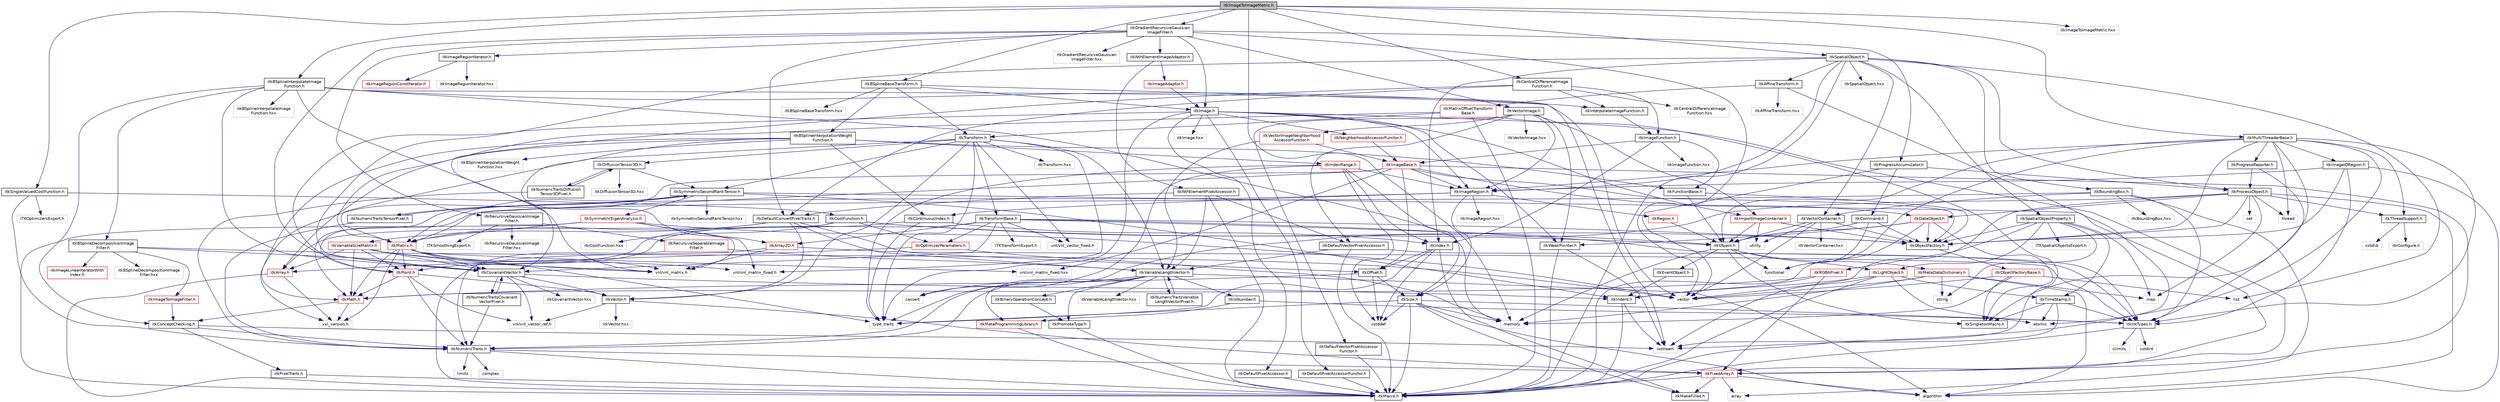 digraph "itkImageToImageMetric.h"
{
 // LATEX_PDF_SIZE
  edge [fontname="Helvetica",fontsize="10",labelfontname="Helvetica",labelfontsize="10"];
  node [fontname="Helvetica",fontsize="10",shape=record];
  Node1 [label="itkImageToImageMetric.h",height=0.2,width=0.4,color="black", fillcolor="grey75", style="filled", fontcolor="black",tooltip=" "];
  Node1 -> Node2 [color="midnightblue",fontsize="10",style="solid",fontname="Helvetica"];
  Node2 [label="itkBSplineBaseTransform.h",height=0.2,width=0.4,color="black", fillcolor="white", style="filled",URL="$itkBSplineBaseTransform_8h.html",tooltip=" "];
  Node2 -> Node3 [color="midnightblue",fontsize="10",style="solid",fontname="Helvetica"];
  Node3 [label="iostream",height=0.2,width=0.4,color="grey75", fillcolor="white", style="filled",tooltip=" "];
  Node2 -> Node4 [color="midnightblue",fontsize="10",style="solid",fontname="Helvetica"];
  Node4 [label="itkTransform.h",height=0.2,width=0.4,color="black", fillcolor="white", style="filled",URL="$itkTransform_8h.html",tooltip=" "];
  Node4 -> Node5 [color="midnightblue",fontsize="10",style="solid",fontname="Helvetica"];
  Node5 [label="type_traits",height=0.2,width=0.4,color="grey75", fillcolor="white", style="filled",tooltip=" "];
  Node4 -> Node6 [color="midnightblue",fontsize="10",style="solid",fontname="Helvetica"];
  Node6 [label="itkTransformBase.h",height=0.2,width=0.4,color="black", fillcolor="white", style="filled",URL="$itkTransformBase_8h.html",tooltip=" "];
  Node6 -> Node7 [color="midnightblue",fontsize="10",style="solid",fontname="Helvetica"];
  Node7 [label="ITKTransformExport.h",height=0.2,width=0.4,color="grey75", fillcolor="white", style="filled",tooltip=" "];
  Node6 -> Node8 [color="midnightblue",fontsize="10",style="solid",fontname="Helvetica"];
  Node8 [label="itkObject.h",height=0.2,width=0.4,color="black", fillcolor="white", style="filled",URL="$itkObject_8h.html",tooltip=" "];
  Node8 -> Node9 [color="midnightblue",fontsize="10",style="solid",fontname="Helvetica"];
  Node9 [label="itkLightObject.h",height=0.2,width=0.4,color="red", fillcolor="white", style="filled",URL="$itkLightObject_8h.html",tooltip=" "];
  Node9 -> Node10 [color="midnightblue",fontsize="10",style="solid",fontname="Helvetica"];
  Node10 [label="itkMacro.h",height=0.2,width=0.4,color="black", fillcolor="white", style="filled",URL="$itkMacro_8h.html",tooltip=" "];
  Node9 -> Node14 [color="midnightblue",fontsize="10",style="solid",fontname="Helvetica"];
  Node14 [label="itkTimeStamp.h",height=0.2,width=0.4,color="black", fillcolor="white", style="filled",URL="$itkTimeStamp_8h.html",tooltip=" "];
  Node14 -> Node10 [color="midnightblue",fontsize="10",style="solid",fontname="Helvetica"];
  Node14 -> Node15 [color="midnightblue",fontsize="10",style="solid",fontname="Helvetica"];
  Node15 [label="itkIntTypes.h",height=0.2,width=0.4,color="black", fillcolor="white", style="filled",URL="$itkIntTypes_8h.html",tooltip=" "];
  Node15 -> Node10 [color="midnightblue",fontsize="10",style="solid",fontname="Helvetica"];
  Node15 -> Node16 [color="midnightblue",fontsize="10",style="solid",fontname="Helvetica"];
  Node16 [label="cstdint",height=0.2,width=0.4,color="grey75", fillcolor="white", style="filled",tooltip=" "];
  Node15 -> Node17 [color="midnightblue",fontsize="10",style="solid",fontname="Helvetica"];
  Node17 [label="climits",height=0.2,width=0.4,color="grey75", fillcolor="white", style="filled",tooltip=" "];
  Node14 -> Node18 [color="midnightblue",fontsize="10",style="solid",fontname="Helvetica"];
  Node18 [label="atomic",height=0.2,width=0.4,color="grey75", fillcolor="white", style="filled",tooltip=" "];
  Node14 -> Node19 [color="midnightblue",fontsize="10",style="solid",fontname="Helvetica"];
  Node19 [label="itkSingletonMacro.h",height=0.2,width=0.4,color="black", fillcolor="white", style="filled",URL="$itkSingletonMacro_8h.html",tooltip=" "];
  Node9 -> Node20 [color="midnightblue",fontsize="10",style="solid",fontname="Helvetica"];
  Node20 [label="itkIndent.h",height=0.2,width=0.4,color="black", fillcolor="white", style="filled",URL="$itkIndent_8h.html",tooltip=" "];
  Node20 -> Node10 [color="midnightblue",fontsize="10",style="solid",fontname="Helvetica"];
  Node20 -> Node3 [color="midnightblue",fontsize="10",style="solid",fontname="Helvetica"];
  Node9 -> Node18 [color="midnightblue",fontsize="10",style="solid",fontname="Helvetica"];
  Node9 -> Node3 [color="midnightblue",fontsize="10",style="solid",fontname="Helvetica"];
  Node8 -> Node22 [color="midnightblue",fontsize="10",style="solid",fontname="Helvetica"];
  Node22 [label="itkEventObject.h",height=0.2,width=0.4,color="black", fillcolor="white", style="filled",URL="$itkEventObject_8h.html",tooltip=" "];
  Node22 -> Node20 [color="midnightblue",fontsize="10",style="solid",fontname="Helvetica"];
  Node8 -> Node23 [color="midnightblue",fontsize="10",style="solid",fontname="Helvetica"];
  Node23 [label="itkMetaDataDictionary.h",height=0.2,width=0.4,color="red", fillcolor="white", style="filled",URL="$itkMetaDataDictionary_8h.html",tooltip=" "];
  Node23 -> Node25 [color="midnightblue",fontsize="10",style="solid",fontname="Helvetica"];
  Node25 [label="algorithm",height=0.2,width=0.4,color="grey75", fillcolor="white", style="filled",tooltip=" "];
  Node23 -> Node26 [color="midnightblue",fontsize="10",style="solid",fontname="Helvetica"];
  Node26 [label="vector",height=0.2,width=0.4,color="grey75", fillcolor="white", style="filled",tooltip=" "];
  Node23 -> Node27 [color="midnightblue",fontsize="10",style="solid",fontname="Helvetica"];
  Node27 [label="map",height=0.2,width=0.4,color="grey75", fillcolor="white", style="filled",tooltip=" "];
  Node23 -> Node28 [color="midnightblue",fontsize="10",style="solid",fontname="Helvetica"];
  Node28 [label="string",height=0.2,width=0.4,color="grey75", fillcolor="white", style="filled",tooltip=" "];
  Node23 -> Node29 [color="midnightblue",fontsize="10",style="solid",fontname="Helvetica"];
  Node29 [label="memory",height=0.2,width=0.4,color="grey75", fillcolor="white", style="filled",tooltip=" "];
  Node8 -> Node19 [color="midnightblue",fontsize="10",style="solid",fontname="Helvetica"];
  Node8 -> Node30 [color="midnightblue",fontsize="10",style="solid",fontname="Helvetica"];
  Node30 [label="functional",height=0.2,width=0.4,color="grey75", fillcolor="white", style="filled",tooltip=" "];
  Node8 -> Node29 [color="midnightblue",fontsize="10",style="solid",fontname="Helvetica"];
  Node6 -> Node31 [color="midnightblue",fontsize="10",style="solid",fontname="Helvetica"];
  Node31 [label="itkPoint.h",height=0.2,width=0.4,color="red", fillcolor="white", style="filled",URL="$itkPoint_8h.html",tooltip=" "];
  Node31 -> Node32 [color="midnightblue",fontsize="10",style="solid",fontname="Helvetica"];
  Node32 [label="itkNumericTraits.h",height=0.2,width=0.4,color="black", fillcolor="white", style="filled",URL="$itkNumericTraits_8h.html",tooltip=" "];
  Node32 -> Node10 [color="midnightblue",fontsize="10",style="solid",fontname="Helvetica"];
  Node32 -> Node33 [color="midnightblue",fontsize="10",style="solid",fontname="Helvetica"];
  Node33 [label="limits",height=0.2,width=0.4,color="grey75", fillcolor="white", style="filled",tooltip=" "];
  Node32 -> Node34 [color="midnightblue",fontsize="10",style="solid",fontname="Helvetica"];
  Node34 [label="complex",height=0.2,width=0.4,color="grey75", fillcolor="white", style="filled",tooltip=" "];
  Node32 -> Node35 [color="midnightblue",fontsize="10",style="solid",fontname="Helvetica"];
  Node35 [label="itkFixedArray.h",height=0.2,width=0.4,color="red", fillcolor="white", style="filled",URL="$itkFixedArray_8h.html",tooltip=" "];
  Node35 -> Node10 [color="midnightblue",fontsize="10",style="solid",fontname="Helvetica"];
  Node35 -> Node36 [color="midnightblue",fontsize="10",style="solid",fontname="Helvetica"];
  Node36 [label="itkMakeFilled.h",height=0.2,width=0.4,color="black", fillcolor="white", style="filled",URL="$itkMakeFilled_8h.html",tooltip=" "];
  Node35 -> Node25 [color="midnightblue",fontsize="10",style="solid",fontname="Helvetica"];
  Node35 -> Node37 [color="midnightblue",fontsize="10",style="solid",fontname="Helvetica"];
  Node37 [label="array",height=0.2,width=0.4,color="grey75", fillcolor="white", style="filled",tooltip=" "];
  Node31 -> Node40 [color="midnightblue",fontsize="10",style="solid",fontname="Helvetica"];
  Node40 [label="itkVector.h",height=0.2,width=0.4,color="black", fillcolor="white", style="filled",URL="$itkVector_8h.html",tooltip=" "];
  Node40 -> Node35 [color="midnightblue",fontsize="10",style="solid",fontname="Helvetica"];
  Node40 -> Node41 [color="midnightblue",fontsize="10",style="solid",fontname="Helvetica"];
  Node41 [label="vnl/vnl_vector_ref.h",height=0.2,width=0.4,color="grey75", fillcolor="white", style="filled",tooltip=" "];
  Node40 -> Node42 [color="midnightblue",fontsize="10",style="solid",fontname="Helvetica"];
  Node42 [label="itkVector.hxx",height=0.2,width=0.4,color="grey75", fillcolor="white", style="filled",tooltip=" "];
  Node31 -> Node41 [color="midnightblue",fontsize="10",style="solid",fontname="Helvetica"];
  Node31 -> Node43 [color="midnightblue",fontsize="10",style="solid",fontname="Helvetica"];
  Node43 [label="itkMath.h",height=0.2,width=0.4,color="red", fillcolor="white", style="filled",URL="$itkMath_8h.html",tooltip=" "];
  Node43 -> Node47 [color="midnightblue",fontsize="10",style="solid",fontname="Helvetica"];
  Node47 [label="itkConceptChecking.h",height=0.2,width=0.4,color="black", fillcolor="white", style="filled",URL="$itkConceptChecking_8h.html",tooltip=" "];
  Node47 -> Node48 [color="midnightblue",fontsize="10",style="solid",fontname="Helvetica"];
  Node48 [label="itkPixelTraits.h",height=0.2,width=0.4,color="black", fillcolor="white", style="filled",URL="$itkPixelTraits_8h.html",tooltip=" "];
  Node48 -> Node10 [color="midnightblue",fontsize="10",style="solid",fontname="Helvetica"];
  Node47 -> Node32 [color="midnightblue",fontsize="10",style="solid",fontname="Helvetica"];
  Node47 -> Node3 [color="midnightblue",fontsize="10",style="solid",fontname="Helvetica"];
  Node43 -> Node50 [color="midnightblue",fontsize="10",style="solid",fontname="Helvetica"];
  Node50 [label="vxl_version.h",height=0.2,width=0.4,color="grey75", fillcolor="white", style="filled",tooltip=" "];
  Node6 -> Node52 [color="midnightblue",fontsize="10",style="solid",fontname="Helvetica"];
  Node52 [label="itkCovariantVector.h",height=0.2,width=0.4,color="black", fillcolor="white", style="filled",URL="$itkCovariantVector_8h.html",tooltip=" "];
  Node52 -> Node20 [color="midnightblue",fontsize="10",style="solid",fontname="Helvetica"];
  Node52 -> Node40 [color="midnightblue",fontsize="10",style="solid",fontname="Helvetica"];
  Node52 -> Node41 [color="midnightblue",fontsize="10",style="solid",fontname="Helvetica"];
  Node52 -> Node53 [color="midnightblue",fontsize="10",style="solid",fontname="Helvetica"];
  Node53 [label="itkNumericTraitsCovariant\lVectorPixel.h",height=0.2,width=0.4,color="black", fillcolor="white", style="filled",URL="$itkNumericTraitsCovariantVectorPixel_8h.html",tooltip=" "];
  Node53 -> Node32 [color="midnightblue",fontsize="10",style="solid",fontname="Helvetica"];
  Node53 -> Node52 [color="midnightblue",fontsize="10",style="solid",fontname="Helvetica"];
  Node52 -> Node54 [color="midnightblue",fontsize="10",style="solid",fontname="Helvetica"];
  Node54 [label="itkCovariantVector.hxx",height=0.2,width=0.4,color="grey75", fillcolor="white", style="filled",tooltip=" "];
  Node6 -> Node55 [color="midnightblue",fontsize="10",style="solid",fontname="Helvetica"];
  Node55 [label="vnl/vnl_vector_fixed.h",height=0.2,width=0.4,color="grey75", fillcolor="white", style="filled",tooltip=" "];
  Node6 -> Node56 [color="midnightblue",fontsize="10",style="solid",fontname="Helvetica"];
  Node56 [label="itkArray2D.h",height=0.2,width=0.4,color="red", fillcolor="white", style="filled",URL="$itkArray2D_8h.html",tooltip=" "];
  Node56 -> Node10 [color="midnightblue",fontsize="10",style="solid",fontname="Helvetica"];
  Node56 -> Node15 [color="midnightblue",fontsize="10",style="solid",fontname="Helvetica"];
  Node56 -> Node57 [color="midnightblue",fontsize="10",style="solid",fontname="Helvetica"];
  Node57 [label="vnl/vnl_matrix.h",height=0.2,width=0.4,color="grey75", fillcolor="white", style="filled",tooltip=" "];
  Node6 -> Node59 [color="midnightblue",fontsize="10",style="solid",fontname="Helvetica"];
  Node59 [label="itkOptimizerParameters.h",height=0.2,width=0.4,color="red", fillcolor="white", style="filled",URL="$itkOptimizerParameters_8h.html",tooltip=" "];
  Node59 -> Node60 [color="midnightblue",fontsize="10",style="solid",fontname="Helvetica"];
  Node60 [label="itkArray.h",height=0.2,width=0.4,color="red", fillcolor="white", style="filled",URL="$itkArray_8h.html",tooltip=" "];
  Node60 -> Node10 [color="midnightblue",fontsize="10",style="solid",fontname="Helvetica"];
  Node60 -> Node50 [color="midnightblue",fontsize="10",style="solid",fontname="Helvetica"];
  Node59 -> Node29 [color="midnightblue",fontsize="10",style="solid",fontname="Helvetica"];
  Node6 -> Node64 [color="midnightblue",fontsize="10",style="solid",fontname="Helvetica"];
  Node64 [label="itkObjectFactory.h",height=0.2,width=0.4,color="black", fillcolor="white", style="filled",URL="$itkObjectFactory_8h.html",tooltip=" "];
  Node64 -> Node65 [color="midnightblue",fontsize="10",style="solid",fontname="Helvetica"];
  Node65 [label="itkObjectFactoryBase.h",height=0.2,width=0.4,color="red", fillcolor="white", style="filled",URL="$itkObjectFactoryBase_8h.html",tooltip=" "];
  Node65 -> Node19 [color="midnightblue",fontsize="10",style="solid",fontname="Helvetica"];
  Node65 -> Node69 [color="midnightblue",fontsize="10",style="solid",fontname="Helvetica"];
  Node69 [label="list",height=0.2,width=0.4,color="grey75", fillcolor="white", style="filled",tooltip=" "];
  Node65 -> Node29 [color="midnightblue",fontsize="10",style="solid",fontname="Helvetica"];
  Node65 -> Node26 [color="midnightblue",fontsize="10",style="solid",fontname="Helvetica"];
  Node6 -> Node15 [color="midnightblue",fontsize="10",style="solid",fontname="Helvetica"];
  Node4 -> Node40 [color="midnightblue",fontsize="10",style="solid",fontname="Helvetica"];
  Node4 -> Node70 [color="midnightblue",fontsize="10",style="solid",fontname="Helvetica"];
  Node70 [label="itkSymmetricSecondRankTensor.h",height=0.2,width=0.4,color="black", fillcolor="white", style="filled",URL="$itkSymmetricSecondRankTensor_8h.html",tooltip=" "];
  Node70 -> Node20 [color="midnightblue",fontsize="10",style="solid",fontname="Helvetica"];
  Node70 -> Node35 [color="midnightblue",fontsize="10",style="solid",fontname="Helvetica"];
  Node70 -> Node71 [color="midnightblue",fontsize="10",style="solid",fontname="Helvetica"];
  Node71 [label="itkMatrix.h",height=0.2,width=0.4,color="red", fillcolor="white", style="filled",URL="$itkMatrix_8h.html",tooltip=" "];
  Node71 -> Node31 [color="midnightblue",fontsize="10",style="solid",fontname="Helvetica"];
  Node71 -> Node52 [color="midnightblue",fontsize="10",style="solid",fontname="Helvetica"];
  Node71 -> Node50 [color="midnightblue",fontsize="10",style="solid",fontname="Helvetica"];
  Node71 -> Node72 [color="midnightblue",fontsize="10",style="solid",fontname="Helvetica"];
  Node72 [label="vnl/vnl_matrix_fixed.hxx",height=0.2,width=0.4,color="grey75", fillcolor="white", style="filled",tooltip=" "];
  Node71 -> Node57 [color="midnightblue",fontsize="10",style="solid",fontname="Helvetica"];
  Node71 -> Node43 [color="midnightblue",fontsize="10",style="solid",fontname="Helvetica"];
  Node71 -> Node5 [color="midnightblue",fontsize="10",style="solid",fontname="Helvetica"];
  Node70 -> Node77 [color="midnightblue",fontsize="10",style="solid",fontname="Helvetica"];
  Node77 [label="itkSymmetricEigenAnalysis.h",height=0.2,width=0.4,color="red", fillcolor="white", style="filled",URL="$itkSymmetricEigenAnalysis_8h.html",tooltip=" "];
  Node77 -> Node10 [color="midnightblue",fontsize="10",style="solid",fontname="Helvetica"];
  Node77 -> Node26 [color="midnightblue",fontsize="10",style="solid",fontname="Helvetica"];
  Node77 -> Node57 [color="midnightblue",fontsize="10",style="solid",fontname="Helvetica"];
  Node77 -> Node81 [color="midnightblue",fontsize="10",style="solid",fontname="Helvetica"];
  Node81 [label="vnl/vnl_matrix_fixed.h",height=0.2,width=0.4,color="grey75", fillcolor="white", style="filled",tooltip=" "];
  Node77 -> Node71 [color="midnightblue",fontsize="10",style="solid",fontname="Helvetica"];
  Node70 -> Node83 [color="midnightblue",fontsize="10",style="solid",fontname="Helvetica"];
  Node83 [label="itkNumericTraitsTensorPixel.h",height=0.2,width=0.4,color="black", fillcolor="white", style="filled",URL="$itkNumericTraitsTensorPixel_8h.html",tooltip=" "];
  Node83 -> Node32 [color="midnightblue",fontsize="10",style="solid",fontname="Helvetica"];
  Node83 -> Node70 [color="midnightblue",fontsize="10",style="solid",fontname="Helvetica"];
  Node70 -> Node84 [color="midnightblue",fontsize="10",style="solid",fontname="Helvetica"];
  Node84 [label="itkSymmetricSecondRankTensor.hxx",height=0.2,width=0.4,color="grey75", fillcolor="white", style="filled",tooltip=" "];
  Node4 -> Node85 [color="midnightblue",fontsize="10",style="solid",fontname="Helvetica"];
  Node85 [label="itkDiffusionTensor3D.h",height=0.2,width=0.4,color="black", fillcolor="white", style="filled",URL="$itkDiffusionTensor3D_8h.html",tooltip=" "];
  Node85 -> Node70 [color="midnightblue",fontsize="10",style="solid",fontname="Helvetica"];
  Node85 -> Node86 [color="midnightblue",fontsize="10",style="solid",fontname="Helvetica"];
  Node86 [label="itkNumericTraitsDiffusion\lTensor3DPixel.h",height=0.2,width=0.4,color="black", fillcolor="white", style="filled",URL="$itkNumericTraitsDiffusionTensor3DPixel_8h.html",tooltip=" "];
  Node86 -> Node32 [color="midnightblue",fontsize="10",style="solid",fontname="Helvetica"];
  Node86 -> Node85 [color="midnightblue",fontsize="10",style="solid",fontname="Helvetica"];
  Node85 -> Node87 [color="midnightblue",fontsize="10",style="solid",fontname="Helvetica"];
  Node87 [label="itkDiffusionTensor3D.hxx",height=0.2,width=0.4,color="grey75", fillcolor="white", style="filled",tooltip=" "];
  Node4 -> Node88 [color="midnightblue",fontsize="10",style="solid",fontname="Helvetica"];
  Node88 [label="itkVariableLengthVector.h",height=0.2,width=0.4,color="black", fillcolor="white", style="filled",URL="$itkVariableLengthVector_8h.html",tooltip=" "];
  Node88 -> Node89 [color="midnightblue",fontsize="10",style="solid",fontname="Helvetica"];
  Node89 [label="cassert",height=0.2,width=0.4,color="grey75", fillcolor="white", style="filled",tooltip=" "];
  Node88 -> Node25 [color="midnightblue",fontsize="10",style="solid",fontname="Helvetica"];
  Node88 -> Node5 [color="midnightblue",fontsize="10",style="solid",fontname="Helvetica"];
  Node88 -> Node32 [color="midnightblue",fontsize="10",style="solid",fontname="Helvetica"];
  Node88 -> Node90 [color="midnightblue",fontsize="10",style="solid",fontname="Helvetica"];
  Node90 [label="itkMetaProgrammingLibrary.h",height=0.2,width=0.4,color="red", fillcolor="white", style="filled",URL="$itkMetaProgrammingLibrary_8h.html",tooltip=" "];
  Node90 -> Node10 [color="midnightblue",fontsize="10",style="solid",fontname="Helvetica"];
  Node88 -> Node91 [color="midnightblue",fontsize="10",style="solid",fontname="Helvetica"];
  Node91 [label="itkIsNumber.h",height=0.2,width=0.4,color="black", fillcolor="white", style="filled",URL="$itkIsNumber_8h.html",tooltip=" "];
  Node91 -> Node90 [color="midnightblue",fontsize="10",style="solid",fontname="Helvetica"];
  Node91 -> Node15 [color="midnightblue",fontsize="10",style="solid",fontname="Helvetica"];
  Node88 -> Node92 [color="midnightblue",fontsize="10",style="solid",fontname="Helvetica"];
  Node92 [label="itkPromoteType.h",height=0.2,width=0.4,color="black", fillcolor="white", style="filled",URL="$itkPromoteType_8h.html",tooltip=" "];
  Node92 -> Node10 [color="midnightblue",fontsize="10",style="solid",fontname="Helvetica"];
  Node88 -> Node93 [color="midnightblue",fontsize="10",style="solid",fontname="Helvetica"];
  Node93 [label="itkBinaryOperationConcept.h",height=0.2,width=0.4,color="black", fillcolor="white", style="filled",URL="$itkBinaryOperationConcept_8h.html",tooltip=" "];
  Node93 -> Node92 [color="midnightblue",fontsize="10",style="solid",fontname="Helvetica"];
  Node88 -> Node94 [color="midnightblue",fontsize="10",style="solid",fontname="Helvetica"];
  Node94 [label="itkNumericTraitsVariable\lLengthVectorPixel.h",height=0.2,width=0.4,color="black", fillcolor="white", style="filled",URL="$itkNumericTraitsVariableLengthVectorPixel_8h.html",tooltip=" "];
  Node94 -> Node88 [color="midnightblue",fontsize="10",style="solid",fontname="Helvetica"];
  Node88 -> Node95 [color="midnightblue",fontsize="10",style="solid",fontname="Helvetica"];
  Node95 [label="itkVariableLengthVector.hxx",height=0.2,width=0.4,color="grey75", fillcolor="white", style="filled",tooltip=" "];
  Node4 -> Node55 [color="midnightblue",fontsize="10",style="solid",fontname="Helvetica"];
  Node4 -> Node81 [color="midnightblue",fontsize="10",style="solid",fontname="Helvetica"];
  Node4 -> Node71 [color="midnightblue",fontsize="10",style="solid",fontname="Helvetica"];
  Node4 -> Node96 [color="midnightblue",fontsize="10",style="solid",fontname="Helvetica"];
  Node96 [label="itkTransform.hxx",height=0.2,width=0.4,color="grey75", fillcolor="white", style="filled",tooltip=" "];
  Node2 -> Node97 [color="midnightblue",fontsize="10",style="solid",fontname="Helvetica"];
  Node97 [label="itkImage.h",height=0.2,width=0.4,color="black", fillcolor="white", style="filled",URL="$itkImage_8h.html",tooltip=" "];
  Node97 -> Node98 [color="midnightblue",fontsize="10",style="solid",fontname="Helvetica"];
  Node98 [label="itkImageRegion.h",height=0.2,width=0.4,color="black", fillcolor="white", style="filled",URL="$itkImageRegion_8h.html",tooltip=" "];
  Node98 -> Node99 [color="midnightblue",fontsize="10",style="solid",fontname="Helvetica"];
  Node99 [label="itkRegion.h",height=0.2,width=0.4,color="red", fillcolor="white", style="filled",URL="$itkRegion_8h.html",tooltip=" "];
  Node99 -> Node8 [color="midnightblue",fontsize="10",style="solid",fontname="Helvetica"];
  Node98 -> Node100 [color="midnightblue",fontsize="10",style="solid",fontname="Helvetica"];
  Node100 [label="itkSize.h",height=0.2,width=0.4,color="black", fillcolor="white", style="filled",URL="$itkSize_8h.html",tooltip=" "];
  Node100 -> Node15 [color="midnightblue",fontsize="10",style="solid",fontname="Helvetica"];
  Node100 -> Node10 [color="midnightblue",fontsize="10",style="solid",fontname="Helvetica"];
  Node100 -> Node36 [color="midnightblue",fontsize="10",style="solid",fontname="Helvetica"];
  Node100 -> Node25 [color="midnightblue",fontsize="10",style="solid",fontname="Helvetica"];
  Node100 -> Node101 [color="midnightblue",fontsize="10",style="solid",fontname="Helvetica"];
  Node101 [label="cstddef",height=0.2,width=0.4,color="grey75", fillcolor="white", style="filled",tooltip=" "];
  Node100 -> Node5 [color="midnightblue",fontsize="10",style="solid",fontname="Helvetica"];
  Node100 -> Node29 [color="midnightblue",fontsize="10",style="solid",fontname="Helvetica"];
  Node98 -> Node102 [color="midnightblue",fontsize="10",style="solid",fontname="Helvetica"];
  Node102 [label="itkContinuousIndex.h",height=0.2,width=0.4,color="black", fillcolor="white", style="filled",URL="$itkContinuousIndex_8h.html",tooltip=" "];
  Node102 -> Node31 [color="midnightblue",fontsize="10",style="solid",fontname="Helvetica"];
  Node102 -> Node103 [color="midnightblue",fontsize="10",style="solid",fontname="Helvetica"];
  Node103 [label="itkIndex.h",height=0.2,width=0.4,color="black", fillcolor="white", style="filled",URL="$itkIndex_8h.html",tooltip=" "];
  Node103 -> Node36 [color="midnightblue",fontsize="10",style="solid",fontname="Helvetica"];
  Node103 -> Node104 [color="midnightblue",fontsize="10",style="solid",fontname="Helvetica"];
  Node104 [label="itkOffset.h",height=0.2,width=0.4,color="black", fillcolor="white", style="filled",URL="$itkOffset_8h.html",tooltip=" "];
  Node104 -> Node100 [color="midnightblue",fontsize="10",style="solid",fontname="Helvetica"];
  Node104 -> Node43 [color="midnightblue",fontsize="10",style="solid",fontname="Helvetica"];
  Node104 -> Node101 [color="midnightblue",fontsize="10",style="solid",fontname="Helvetica"];
  Node103 -> Node101 [color="midnightblue",fontsize="10",style="solid",fontname="Helvetica"];
  Node103 -> Node5 [color="midnightblue",fontsize="10",style="solid",fontname="Helvetica"];
  Node102 -> Node5 [color="midnightblue",fontsize="10",style="solid",fontname="Helvetica"];
  Node98 -> Node43 [color="midnightblue",fontsize="10",style="solid",fontname="Helvetica"];
  Node98 -> Node105 [color="midnightblue",fontsize="10",style="solid",fontname="Helvetica"];
  Node105 [label="itkImageRegion.hxx",height=0.2,width=0.4,color="grey75", fillcolor="white", style="filled",tooltip=" "];
  Node97 -> Node106 [color="midnightblue",fontsize="10",style="solid",fontname="Helvetica"];
  Node106 [label="itkImportImageContainer.h",height=0.2,width=0.4,color="red", fillcolor="white", style="filled",URL="$itkImportImageContainer_8h.html",tooltip=" "];
  Node106 -> Node8 [color="midnightblue",fontsize="10",style="solid",fontname="Helvetica"];
  Node106 -> Node64 [color="midnightblue",fontsize="10",style="solid",fontname="Helvetica"];
  Node106 -> Node12 [color="midnightblue",fontsize="10",style="solid",fontname="Helvetica"];
  Node12 [label="utility",height=0.2,width=0.4,color="grey75", fillcolor="white", style="filled",tooltip=" "];
  Node97 -> Node108 [color="midnightblue",fontsize="10",style="solid",fontname="Helvetica"];
  Node108 [label="itkDefaultPixelAccessor.h",height=0.2,width=0.4,color="black", fillcolor="white", style="filled",URL="$itkDefaultPixelAccessor_8h.html",tooltip=" "];
  Node108 -> Node10 [color="midnightblue",fontsize="10",style="solid",fontname="Helvetica"];
  Node97 -> Node109 [color="midnightblue",fontsize="10",style="solid",fontname="Helvetica"];
  Node109 [label="itkDefaultPixelAccessorFunctor.h",height=0.2,width=0.4,color="black", fillcolor="white", style="filled",URL="$itkDefaultPixelAccessorFunctor_8h.html",tooltip=" "];
  Node109 -> Node10 [color="midnightblue",fontsize="10",style="solid",fontname="Helvetica"];
  Node97 -> Node31 [color="midnightblue",fontsize="10",style="solid",fontname="Helvetica"];
  Node97 -> Node35 [color="midnightblue",fontsize="10",style="solid",fontname="Helvetica"];
  Node97 -> Node110 [color="midnightblue",fontsize="10",style="solid",fontname="Helvetica"];
  Node110 [label="itkWeakPointer.h",height=0.2,width=0.4,color="black", fillcolor="white", style="filled",URL="$itkWeakPointer_8h.html",tooltip=" "];
  Node110 -> Node10 [color="midnightblue",fontsize="10",style="solid",fontname="Helvetica"];
  Node110 -> Node3 [color="midnightblue",fontsize="10",style="solid",fontname="Helvetica"];
  Node97 -> Node111 [color="midnightblue",fontsize="10",style="solid",fontname="Helvetica"];
  Node111 [label="itkNeighborhoodAccessorFunctor.h",height=0.2,width=0.4,color="red", fillcolor="white", style="filled",URL="$itkNeighborhoodAccessorFunctor_8h.html",tooltip=" "];
  Node111 -> Node118 [color="midnightblue",fontsize="10",style="solid",fontname="Helvetica"];
  Node118 [label="itkImageBase.h",height=0.2,width=0.4,color="red", fillcolor="white", style="filled",URL="$itkImageBase_8h.html",tooltip=" "];
  Node118 -> Node119 [color="midnightblue",fontsize="10",style="solid",fontname="Helvetica"];
  Node119 [label="itkDataObject.h",height=0.2,width=0.4,color="red", fillcolor="white", style="filled",URL="$itkDataObject_8h.html",tooltip=" "];
  Node119 -> Node8 [color="midnightblue",fontsize="10",style="solid",fontname="Helvetica"];
  Node119 -> Node10 [color="midnightblue",fontsize="10",style="solid",fontname="Helvetica"];
  Node119 -> Node19 [color="midnightblue",fontsize="10",style="solid",fontname="Helvetica"];
  Node119 -> Node110 [color="midnightblue",fontsize="10",style="solid",fontname="Helvetica"];
  Node119 -> Node64 [color="midnightblue",fontsize="10",style="solid",fontname="Helvetica"];
  Node118 -> Node98 [color="midnightblue",fontsize="10",style="solid",fontname="Helvetica"];
  Node118 -> Node71 [color="midnightblue",fontsize="10",style="solid",fontname="Helvetica"];
  Node118 -> Node64 [color="midnightblue",fontsize="10",style="solid",fontname="Helvetica"];
  Node118 -> Node104 [color="midnightblue",fontsize="10",style="solid",fontname="Helvetica"];
  Node118 -> Node35 [color="midnightblue",fontsize="10",style="solid",fontname="Helvetica"];
  Node118 -> Node50 [color="midnightblue",fontsize="10",style="solid",fontname="Helvetica"];
  Node118 -> Node72 [color="midnightblue",fontsize="10",style="solid",fontname="Helvetica"];
  Node97 -> Node5 [color="midnightblue",fontsize="10",style="solid",fontname="Helvetica"];
  Node97 -> Node125 [color="midnightblue",fontsize="10",style="solid",fontname="Helvetica"];
  Node125 [label="itkImage.hxx",height=0.2,width=0.4,color="grey75", fillcolor="white", style="filled",tooltip=" "];
  Node2 -> Node126 [color="midnightblue",fontsize="10",style="solid",fontname="Helvetica"];
  Node126 [label="itkBSplineInterpolationWeight\lFunction.h",height=0.2,width=0.4,color="black", fillcolor="white", style="filled",URL="$itkBSplineInterpolationWeightFunction_8h.html",tooltip=" "];
  Node126 -> Node127 [color="midnightblue",fontsize="10",style="solid",fontname="Helvetica"];
  Node127 [label="itkFunctionBase.h",height=0.2,width=0.4,color="black", fillcolor="white", style="filled",URL="$itkFunctionBase_8h.html",tooltip=" "];
  Node127 -> Node8 [color="midnightblue",fontsize="10",style="solid",fontname="Helvetica"];
  Node127 -> Node64 [color="midnightblue",fontsize="10",style="solid",fontname="Helvetica"];
  Node126 -> Node102 [color="midnightblue",fontsize="10",style="solid",fontname="Helvetica"];
  Node126 -> Node60 [color="midnightblue",fontsize="10",style="solid",fontname="Helvetica"];
  Node126 -> Node56 [color="midnightblue",fontsize="10",style="solid",fontname="Helvetica"];
  Node126 -> Node128 [color="midnightblue",fontsize="10",style="solid",fontname="Helvetica"];
  Node128 [label="itkIndexRange.h",height=0.2,width=0.4,color="red", fillcolor="white", style="filled",URL="$itkIndexRange_8h.html",tooltip=" "];
  Node128 -> Node89 [color="midnightblue",fontsize="10",style="solid",fontname="Helvetica"];
  Node128 -> Node101 [color="midnightblue",fontsize="10",style="solid",fontname="Helvetica"];
  Node128 -> Node5 [color="midnightblue",fontsize="10",style="solid",fontname="Helvetica"];
  Node128 -> Node98 [color="midnightblue",fontsize="10",style="solid",fontname="Helvetica"];
  Node128 -> Node103 [color="midnightblue",fontsize="10",style="solid",fontname="Helvetica"];
  Node128 -> Node100 [color="midnightblue",fontsize="10",style="solid",fontname="Helvetica"];
  Node126 -> Node43 [color="midnightblue",fontsize="10",style="solid",fontname="Helvetica"];
  Node126 -> Node130 [color="midnightblue",fontsize="10",style="solid",fontname="Helvetica"];
  Node130 [label="itkBSplineInterpolationWeight\lFunction.hxx",height=0.2,width=0.4,color="grey75", fillcolor="white", style="filled",tooltip=" "];
  Node2 -> Node131 [color="midnightblue",fontsize="10",style="solid",fontname="Helvetica"];
  Node131 [label="itkBSplineBaseTransform.hxx",height=0.2,width=0.4,color="grey75", fillcolor="white", style="filled",tooltip=" "];
  Node1 -> Node132 [color="midnightblue",fontsize="10",style="solid",fontname="Helvetica"];
  Node132 [label="itkBSplineInterpolateImage\lFunction.h",height=0.2,width=0.4,color="black", fillcolor="white", style="filled",URL="$itkBSplineInterpolateImageFunction_8h.html",tooltip=" "];
  Node132 -> Node133 [color="midnightblue",fontsize="10",style="solid",fontname="Helvetica"];
  Node133 [label="itkInterpolateImageFunction.h",height=0.2,width=0.4,color="black", fillcolor="white", style="filled",URL="$itkInterpolateImageFunction_8h.html",tooltip=" "];
  Node133 -> Node134 [color="midnightblue",fontsize="10",style="solid",fontname="Helvetica"];
  Node134 [label="itkImageFunction.h",height=0.2,width=0.4,color="black", fillcolor="white", style="filled",URL="$itkImageFunction_8h.html",tooltip=" "];
  Node134 -> Node127 [color="midnightblue",fontsize="10",style="solid",fontname="Helvetica"];
  Node134 -> Node103 [color="midnightblue",fontsize="10",style="solid",fontname="Helvetica"];
  Node134 -> Node118 [color="midnightblue",fontsize="10",style="solid",fontname="Helvetica"];
  Node134 -> Node135 [color="midnightblue",fontsize="10",style="solid",fontname="Helvetica"];
  Node135 [label="itkImageFunction.hxx",height=0.2,width=0.4,color="grey75", fillcolor="white", style="filled",tooltip=" "];
  Node132 -> Node57 [color="midnightblue",fontsize="10",style="solid",fontname="Helvetica"];
  Node132 -> Node136 [color="midnightblue",fontsize="10",style="solid",fontname="Helvetica"];
  Node136 [label="itkBSplineDecompositionImage\lFilter.h",height=0.2,width=0.4,color="black", fillcolor="white", style="filled",URL="$itkBSplineDecompositionImageFilter_8h.html",tooltip=" "];
  Node136 -> Node26 [color="midnightblue",fontsize="10",style="solid",fontname="Helvetica"];
  Node136 -> Node137 [color="midnightblue",fontsize="10",style="solid",fontname="Helvetica"];
  Node137 [label="itkImageLinearIteratorWith\lIndex.h",height=0.2,width=0.4,color="red", fillcolor="white", style="filled",URL="$itkImageLinearIteratorWithIndex_8h.html",tooltip=" "];
  Node136 -> Node57 [color="midnightblue",fontsize="10",style="solid",fontname="Helvetica"];
  Node136 -> Node145 [color="midnightblue",fontsize="10",style="solid",fontname="Helvetica"];
  Node145 [label="itkImageToImageFilter.h",height=0.2,width=0.4,color="red", fillcolor="white", style="filled",URL="$itkImageToImageFilter_8h.html",tooltip=" "];
  Node145 -> Node47 [color="midnightblue",fontsize="10",style="solid",fontname="Helvetica"];
  Node136 -> Node160 [color="midnightblue",fontsize="10",style="solid",fontname="Helvetica"];
  Node160 [label="itkBSplineDecompositionImage\lFilter.hxx",height=0.2,width=0.4,color="grey75", fillcolor="white", style="filled",tooltip=" "];
  Node132 -> Node47 [color="midnightblue",fontsize="10",style="solid",fontname="Helvetica"];
  Node132 -> Node52 [color="midnightblue",fontsize="10",style="solid",fontname="Helvetica"];
  Node132 -> Node29 [color="midnightblue",fontsize="10",style="solid",fontname="Helvetica"];
  Node132 -> Node26 [color="midnightblue",fontsize="10",style="solid",fontname="Helvetica"];
  Node132 -> Node161 [color="midnightblue",fontsize="10",style="solid",fontname="Helvetica"];
  Node161 [label="itkBSplineInterpolateImage\lFunction.hxx",height=0.2,width=0.4,color="grey75", fillcolor="white", style="filled",tooltip=" "];
  Node1 -> Node162 [color="midnightblue",fontsize="10",style="solid",fontname="Helvetica"];
  Node162 [label="itkSingleValuedCostFunction.h",height=0.2,width=0.4,color="black", fillcolor="white", style="filled",URL="$itkSingleValuedCostFunction_8h.html",tooltip=" "];
  Node162 -> Node163 [color="midnightblue",fontsize="10",style="solid",fontname="Helvetica"];
  Node163 [label="itkCostFunction.h",height=0.2,width=0.4,color="black", fillcolor="white", style="filled",URL="$itkCostFunction_8h.html",tooltip=" "];
  Node163 -> Node8 [color="midnightblue",fontsize="10",style="solid",fontname="Helvetica"];
  Node163 -> Node64 [color="midnightblue",fontsize="10",style="solid",fontname="Helvetica"];
  Node163 -> Node60 [color="midnightblue",fontsize="10",style="solid",fontname="Helvetica"];
  Node163 -> Node59 [color="midnightblue",fontsize="10",style="solid",fontname="Helvetica"];
  Node163 -> Node164 [color="midnightblue",fontsize="10",style="solid",fontname="Helvetica"];
  Node164 [label="itkCostFunction.hxx",height=0.2,width=0.4,color="grey75", fillcolor="white", style="filled",tooltip=" "];
  Node162 -> Node32 [color="midnightblue",fontsize="10",style="solid",fontname="Helvetica"];
  Node162 -> Node165 [color="midnightblue",fontsize="10",style="solid",fontname="Helvetica"];
  Node165 [label="ITKOptimizersExport.h",height=0.2,width=0.4,color="grey75", fillcolor="white", style="filled",tooltip=" "];
  Node1 -> Node166 [color="midnightblue",fontsize="10",style="solid",fontname="Helvetica"];
  Node166 [label="itkGradientRecursiveGaussian\lImageFilter.h",height=0.2,width=0.4,color="black", fillcolor="white", style="filled",URL="$itkGradientRecursiveGaussianImageFilter_8h.html",tooltip=" "];
  Node166 -> Node167 [color="midnightblue",fontsize="10",style="solid",fontname="Helvetica"];
  Node167 [label="itkRecursiveGaussianImage\lFilter.h",height=0.2,width=0.4,color="black", fillcolor="white", style="filled",URL="$itkRecursiveGaussianImageFilter_8h.html",tooltip=" "];
  Node167 -> Node168 [color="midnightblue",fontsize="10",style="solid",fontname="Helvetica"];
  Node168 [label="itkRecursiveSeparableImage\lFilter.h",height=0.2,width=0.4,color="red", fillcolor="white", style="filled",URL="$itkRecursiveSeparableImageFilter_8h.html",tooltip=" "];
  Node168 -> Node32 [color="midnightblue",fontsize="10",style="solid",fontname="Helvetica"];
  Node168 -> Node88 [color="midnightblue",fontsize="10",style="solid",fontname="Helvetica"];
  Node167 -> Node172 [color="midnightblue",fontsize="10",style="solid",fontname="Helvetica"];
  Node172 [label="ITKSmoothingExport.h",height=0.2,width=0.4,color="grey75", fillcolor="white", style="filled",tooltip=" "];
  Node167 -> Node173 [color="midnightblue",fontsize="10",style="solid",fontname="Helvetica"];
  Node173 [label="itkRecursiveGaussianImage\lFilter.hxx",height=0.2,width=0.4,color="grey75", fillcolor="white", style="filled",tooltip=" "];
  Node166 -> Node174 [color="midnightblue",fontsize="10",style="solid",fontname="Helvetica"];
  Node174 [label="itkNthElementImageAdaptor.h",height=0.2,width=0.4,color="black", fillcolor="white", style="filled",URL="$itkNthElementImageAdaptor_8h.html",tooltip=" "];
  Node174 -> Node175 [color="midnightblue",fontsize="10",style="solid",fontname="Helvetica"];
  Node175 [label="itkImageAdaptor.h",height=0.2,width=0.4,color="red", fillcolor="white", style="filled",URL="$itkImageAdaptor_8h.html",tooltip=" "];
  Node175 -> Node97 [color="midnightblue",fontsize="10",style="solid",fontname="Helvetica"];
  Node174 -> Node177 [color="midnightblue",fontsize="10",style="solid",fontname="Helvetica"];
  Node177 [label="itkNthElementPixelAccessor.h",height=0.2,width=0.4,color="black", fillcolor="white", style="filled",URL="$itkNthElementPixelAccessor_8h.html",tooltip=" "];
  Node177 -> Node10 [color="midnightblue",fontsize="10",style="solid",fontname="Helvetica"];
  Node177 -> Node178 [color="midnightblue",fontsize="10",style="solid",fontname="Helvetica"];
  Node178 [label="itkDefaultConvertPixelTraits.h",height=0.2,width=0.4,color="black", fillcolor="white", style="filled",URL="$itkDefaultConvertPixelTraits_8h.html",tooltip=" "];
  Node178 -> Node104 [color="midnightblue",fontsize="10",style="solid",fontname="Helvetica"];
  Node178 -> Node40 [color="midnightblue",fontsize="10",style="solid",fontname="Helvetica"];
  Node178 -> Node71 [color="midnightblue",fontsize="10",style="solid",fontname="Helvetica"];
  Node178 -> Node88 [color="midnightblue",fontsize="10",style="solid",fontname="Helvetica"];
  Node178 -> Node179 [color="midnightblue",fontsize="10",style="solid",fontname="Helvetica"];
  Node179 [label="itkVariableSizeMatrix.h",height=0.2,width=0.4,color="red", fillcolor="white", style="filled",URL="$itkVariableSizeMatrix_8h.html",tooltip=" "];
  Node179 -> Node31 [color="midnightblue",fontsize="10",style="solid",fontname="Helvetica"];
  Node179 -> Node52 [color="midnightblue",fontsize="10",style="solid",fontname="Helvetica"];
  Node179 -> Node81 [color="midnightblue",fontsize="10",style="solid",fontname="Helvetica"];
  Node179 -> Node57 [color="midnightblue",fontsize="10",style="solid",fontname="Helvetica"];
  Node179 -> Node60 [color="midnightblue",fontsize="10",style="solid",fontname="Helvetica"];
  Node179 -> Node43 [color="midnightblue",fontsize="10",style="solid",fontname="Helvetica"];
  Node177 -> Node88 [color="midnightblue",fontsize="10",style="solid",fontname="Helvetica"];
  Node177 -> Node181 [color="midnightblue",fontsize="10",style="solid",fontname="Helvetica"];
  Node181 [label="itkDefaultVectorPixelAccessor.h",height=0.2,width=0.4,color="black", fillcolor="white", style="filled",URL="$itkDefaultVectorPixelAccessor_8h.html",tooltip=" "];
  Node181 -> Node10 [color="midnightblue",fontsize="10",style="solid",fontname="Helvetica"];
  Node181 -> Node88 [color="midnightblue",fontsize="10",style="solid",fontname="Helvetica"];
  Node181 -> Node15 [color="midnightblue",fontsize="10",style="solid",fontname="Helvetica"];
  Node166 -> Node97 [color="midnightblue",fontsize="10",style="solid",fontname="Helvetica"];
  Node166 -> Node52 [color="midnightblue",fontsize="10",style="solid",fontname="Helvetica"];
  Node166 -> Node178 [color="midnightblue",fontsize="10",style="solid",fontname="Helvetica"];
  Node166 -> Node182 [color="midnightblue",fontsize="10",style="solid",fontname="Helvetica"];
  Node182 [label="itkProgressAccumulator.h",height=0.2,width=0.4,color="black", fillcolor="white", style="filled",URL="$itkProgressAccumulator_8h.html",tooltip=" "];
  Node182 -> Node183 [color="midnightblue",fontsize="10",style="solid",fontname="Helvetica"];
  Node183 [label="itkCommand.h",height=0.2,width=0.4,color="black", fillcolor="white", style="filled",URL="$itkCommand_8h.html",tooltip=" "];
  Node183 -> Node8 [color="midnightblue",fontsize="10",style="solid",fontname="Helvetica"];
  Node183 -> Node64 [color="midnightblue",fontsize="10",style="solid",fontname="Helvetica"];
  Node183 -> Node30 [color="midnightblue",fontsize="10",style="solid",fontname="Helvetica"];
  Node182 -> Node147 [color="midnightblue",fontsize="10",style="solid",fontname="Helvetica"];
  Node147 [label="itkProcessObject.h",height=0.2,width=0.4,color="black", fillcolor="white", style="filled",URL="$itkProcessObject_8h.html",tooltip=" "];
  Node147 -> Node119 [color="midnightblue",fontsize="10",style="solid",fontname="Helvetica"];
  Node147 -> Node64 [color="midnightblue",fontsize="10",style="solid",fontname="Helvetica"];
  Node147 -> Node32 [color="midnightblue",fontsize="10",style="solid",fontname="Helvetica"];
  Node147 -> Node148 [color="midnightblue",fontsize="10",style="solid",fontname="Helvetica"];
  Node148 [label="itkThreadSupport.h",height=0.2,width=0.4,color="black", fillcolor="white", style="filled",URL="$itkThreadSupport_8h.html",tooltip=" "];
  Node148 -> Node149 [color="midnightblue",fontsize="10",style="solid",fontname="Helvetica"];
  Node149 [label="cstdlib",height=0.2,width=0.4,color="grey75", fillcolor="white", style="filled",tooltip=" "];
  Node148 -> Node13 [color="midnightblue",fontsize="10",style="solid",fontname="Helvetica"];
  Node13 [label="itkConfigure.h",height=0.2,width=0.4,color="grey75", fillcolor="white", style="filled",tooltip=" "];
  Node147 -> Node26 [color="midnightblue",fontsize="10",style="solid",fontname="Helvetica"];
  Node147 -> Node27 [color="midnightblue",fontsize="10",style="solid",fontname="Helvetica"];
  Node147 -> Node150 [color="midnightblue",fontsize="10",style="solid",fontname="Helvetica"];
  Node150 [label="set",height=0.2,width=0.4,color="grey75", fillcolor="white", style="filled",tooltip=" "];
  Node147 -> Node25 [color="midnightblue",fontsize="10",style="solid",fontname="Helvetica"];
  Node147 -> Node151 [color="midnightblue",fontsize="10",style="solid",fontname="Helvetica"];
  Node151 [label="thread",height=0.2,width=0.4,color="grey75", fillcolor="white", style="filled",tooltip=" "];
  Node182 -> Node26 [color="midnightblue",fontsize="10",style="solid",fontname="Helvetica"];
  Node166 -> Node184 [color="midnightblue",fontsize="10",style="solid",fontname="Helvetica"];
  Node184 [label="itkImageRegionIterator.h",height=0.2,width=0.4,color="black", fillcolor="white", style="filled",URL="$itkImageRegionIterator_8h.html",tooltip=" "];
  Node184 -> Node185 [color="midnightblue",fontsize="10",style="solid",fontname="Helvetica"];
  Node185 [label="itkImageRegionConstIterator.h",height=0.2,width=0.4,color="red", fillcolor="white", style="filled",URL="$itkImageRegionConstIterator_8h.html",tooltip=" "];
  Node184 -> Node190 [color="midnightblue",fontsize="10",style="solid",fontname="Helvetica"];
  Node190 [label="itkImageRegionIterator.hxx",height=0.2,width=0.4,color="grey75", fillcolor="white", style="filled",tooltip=" "];
  Node166 -> Node191 [color="midnightblue",fontsize="10",style="solid",fontname="Helvetica"];
  Node191 [label="itkVectorImage.h",height=0.2,width=0.4,color="black", fillcolor="white", style="filled",URL="$itkVectorImage_8h.html",tooltip=" "];
  Node191 -> Node98 [color="midnightblue",fontsize="10",style="solid",fontname="Helvetica"];
  Node191 -> Node106 [color="midnightblue",fontsize="10",style="solid",fontname="Helvetica"];
  Node191 -> Node181 [color="midnightblue",fontsize="10",style="solid",fontname="Helvetica"];
  Node191 -> Node192 [color="midnightblue",fontsize="10",style="solid",fontname="Helvetica"];
  Node192 [label="itkDefaultVectorPixelAccessor\lFunctor.h",height=0.2,width=0.4,color="black", fillcolor="white", style="filled",URL="$itkDefaultVectorPixelAccessorFunctor_8h.html",tooltip=" "];
  Node192 -> Node10 [color="midnightblue",fontsize="10",style="solid",fontname="Helvetica"];
  Node191 -> Node193 [color="midnightblue",fontsize="10",style="solid",fontname="Helvetica"];
  Node193 [label="itkVectorImageNeighborhood\lAccessorFunctor.h",height=0.2,width=0.4,color="red", fillcolor="white", style="filled",URL="$itkVectorImageNeighborhoodAccessorFunctor_8h.html",tooltip=" "];
  Node193 -> Node88 [color="midnightblue",fontsize="10",style="solid",fontname="Helvetica"];
  Node193 -> Node118 [color="midnightblue",fontsize="10",style="solid",fontname="Helvetica"];
  Node191 -> Node110 [color="midnightblue",fontsize="10",style="solid",fontname="Helvetica"];
  Node191 -> Node194 [color="midnightblue",fontsize="10",style="solid",fontname="Helvetica"];
  Node194 [label="itkVectorImage.hxx",height=0.2,width=0.4,color="grey75", fillcolor="white", style="filled",tooltip=" "];
  Node166 -> Node26 [color="midnightblue",fontsize="10",style="solid",fontname="Helvetica"];
  Node166 -> Node195 [color="midnightblue",fontsize="10",style="solid",fontname="Helvetica"];
  Node195 [label="itkGradientRecursiveGaussian\lImageFilter.hxx",height=0.2,width=0.4,color="grey75", fillcolor="white", style="filled",tooltip=" "];
  Node1 -> Node196 [color="midnightblue",fontsize="10",style="solid",fontname="Helvetica"];
  Node196 [label="itkSpatialObject.h",height=0.2,width=0.4,color="black", fillcolor="white", style="filled",URL="$itkSpatialObject_8h.html",tooltip=" "];
  Node196 -> Node52 [color="midnightblue",fontsize="10",style="solid",fontname="Helvetica"];
  Node196 -> Node10 [color="midnightblue",fontsize="10",style="solid",fontname="Helvetica"];
  Node196 -> Node69 [color="midnightblue",fontsize="10",style="solid",fontname="Helvetica"];
  Node196 -> Node197 [color="midnightblue",fontsize="10",style="solid",fontname="Helvetica"];
  Node197 [label="itkSpatialObjectProperty.h",height=0.2,width=0.4,color="black", fillcolor="white", style="filled",URL="$itkSpatialObjectProperty_8h.html",tooltip=" "];
  Node197 -> Node28 [color="midnightblue",fontsize="10",style="solid",fontname="Helvetica"];
  Node197 -> Node27 [color="midnightblue",fontsize="10",style="solid",fontname="Helvetica"];
  Node197 -> Node9 [color="midnightblue",fontsize="10",style="solid",fontname="Helvetica"];
  Node197 -> Node198 [color="midnightblue",fontsize="10",style="solid",fontname="Helvetica"];
  Node198 [label="itkRGBAPixel.h",height=0.2,width=0.4,color="red", fillcolor="white", style="filled",URL="$itkRGBAPixel_8h.html",tooltip=" "];
  Node198 -> Node20 [color="midnightblue",fontsize="10",style="solid",fontname="Helvetica"];
  Node198 -> Node35 [color="midnightblue",fontsize="10",style="solid",fontname="Helvetica"];
  Node198 -> Node43 [color="midnightblue",fontsize="10",style="solid",fontname="Helvetica"];
  Node197 -> Node14 [color="midnightblue",fontsize="10",style="solid",fontname="Helvetica"];
  Node197 -> Node64 [color="midnightblue",fontsize="10",style="solid",fontname="Helvetica"];
  Node197 -> Node201 [color="midnightblue",fontsize="10",style="solid",fontname="Helvetica"];
  Node201 [label="ITKSpatialObjectsExport.h",height=0.2,width=0.4,color="grey75", fillcolor="white", style="filled",tooltip=" "];
  Node196 -> Node147 [color="midnightblue",fontsize="10",style="solid",fontname="Helvetica"];
  Node196 -> Node103 [color="midnightblue",fontsize="10",style="solid",fontname="Helvetica"];
  Node196 -> Node98 [color="midnightblue",fontsize="10",style="solid",fontname="Helvetica"];
  Node196 -> Node202 [color="midnightblue",fontsize="10",style="solid",fontname="Helvetica"];
  Node202 [label="itkAffineTransform.h",height=0.2,width=0.4,color="black", fillcolor="white", style="filled",URL="$itkAffineTransform_8h.html",tooltip=" "];
  Node202 -> Node203 [color="midnightblue",fontsize="10",style="solid",fontname="Helvetica"];
  Node203 [label="itkMatrixOffsetTransform\lBase.h",height=0.2,width=0.4,color="red", fillcolor="white", style="filled",URL="$itkMatrixOffsetTransformBase_8h.html",tooltip=" "];
  Node203 -> Node10 [color="midnightblue",fontsize="10",style="solid",fontname="Helvetica"];
  Node203 -> Node71 [color="midnightblue",fontsize="10",style="solid",fontname="Helvetica"];
  Node203 -> Node4 [color="midnightblue",fontsize="10",style="solid",fontname="Helvetica"];
  Node203 -> Node3 [color="midnightblue",fontsize="10",style="solid",fontname="Helvetica"];
  Node202 -> Node3 [color="midnightblue",fontsize="10",style="solid",fontname="Helvetica"];
  Node202 -> Node205 [color="midnightblue",fontsize="10",style="solid",fontname="Helvetica"];
  Node205 [label="itkAffineTransform.hxx",height=0.2,width=0.4,color="grey75", fillcolor="white", style="filled",tooltip=" "];
  Node196 -> Node206 [color="midnightblue",fontsize="10",style="solid",fontname="Helvetica"];
  Node206 [label="itkVectorContainer.h",height=0.2,width=0.4,color="black", fillcolor="white", style="filled",URL="$itkVectorContainer_8h.html",tooltip=" "];
  Node206 -> Node8 [color="midnightblue",fontsize="10",style="solid",fontname="Helvetica"];
  Node206 -> Node64 [color="midnightblue",fontsize="10",style="solid",fontname="Helvetica"];
  Node206 -> Node12 [color="midnightblue",fontsize="10",style="solid",fontname="Helvetica"];
  Node206 -> Node26 [color="midnightblue",fontsize="10",style="solid",fontname="Helvetica"];
  Node206 -> Node207 [color="midnightblue",fontsize="10",style="solid",fontname="Helvetica"];
  Node207 [label="itkVectorContainer.hxx",height=0.2,width=0.4,color="grey75", fillcolor="white", style="filled",tooltip=" "];
  Node196 -> Node208 [color="midnightblue",fontsize="10",style="solid",fontname="Helvetica"];
  Node208 [label="itkBoundingBox.h",height=0.2,width=0.4,color="black", fillcolor="white", style="filled",URL="$itkBoundingBox_8h.html",tooltip=" "];
  Node208 -> Node31 [color="midnightblue",fontsize="10",style="solid",fontname="Helvetica"];
  Node208 -> Node206 [color="midnightblue",fontsize="10",style="solid",fontname="Helvetica"];
  Node208 -> Node15 [color="midnightblue",fontsize="10",style="solid",fontname="Helvetica"];
  Node208 -> Node37 [color="midnightblue",fontsize="10",style="solid",fontname="Helvetica"];
  Node208 -> Node209 [color="midnightblue",fontsize="10",style="solid",fontname="Helvetica"];
  Node209 [label="itkBoundingBox.hxx",height=0.2,width=0.4,color="grey75", fillcolor="white", style="filled",tooltip=" "];
  Node196 -> Node210 [color="midnightblue",fontsize="10",style="solid",fontname="Helvetica"];
  Node210 [label="itkSpatialObject.hxx",height=0.2,width=0.4,color="grey75", fillcolor="white", style="filled",tooltip=" "];
  Node1 -> Node211 [color="midnightblue",fontsize="10",style="solid",fontname="Helvetica"];
  Node211 [label="itkCentralDifferenceImage\lFunction.h",height=0.2,width=0.4,color="black", fillcolor="white", style="filled",URL="$itkCentralDifferenceImageFunction_8h.html",tooltip=" "];
  Node211 -> Node134 [color="midnightblue",fontsize="10",style="solid",fontname="Helvetica"];
  Node211 -> Node52 [color="midnightblue",fontsize="10",style="solid",fontname="Helvetica"];
  Node211 -> Node133 [color="midnightblue",fontsize="10",style="solid",fontname="Helvetica"];
  Node211 -> Node178 [color="midnightblue",fontsize="10",style="solid",fontname="Helvetica"];
  Node211 -> Node212 [color="midnightblue",fontsize="10",style="solid",fontname="Helvetica"];
  Node212 [label="itkCentralDifferenceImage\lFunction.hxx",height=0.2,width=0.4,color="grey75", fillcolor="white", style="filled",tooltip=" "];
  Node1 -> Node213 [color="midnightblue",fontsize="10",style="solid",fontname="Helvetica"];
  Node213 [label="itkMultiThreaderBase.h",height=0.2,width=0.4,color="black", fillcolor="white", style="filled",URL="$itkMultiThreaderBase_8h.html",tooltip=" "];
  Node213 -> Node8 [color="midnightblue",fontsize="10",style="solid",fontname="Helvetica"];
  Node213 -> Node148 [color="midnightblue",fontsize="10",style="solid",fontname="Helvetica"];
  Node213 -> Node64 [color="midnightblue",fontsize="10",style="solid",fontname="Helvetica"];
  Node213 -> Node15 [color="midnightblue",fontsize="10",style="solid",fontname="Helvetica"];
  Node213 -> Node98 [color="midnightblue",fontsize="10",style="solid",fontname="Helvetica"];
  Node213 -> Node153 [color="midnightblue",fontsize="10",style="solid",fontname="Helvetica"];
  Node153 [label="itkImageIORegion.h",height=0.2,width=0.4,color="black", fillcolor="white", style="filled",URL="$itkImageIORegion_8h.html",tooltip=" "];
  Node153 -> Node25 [color="midnightblue",fontsize="10",style="solid",fontname="Helvetica"];
  Node153 -> Node15 [color="midnightblue",fontsize="10",style="solid",fontname="Helvetica"];
  Node153 -> Node64 [color="midnightblue",fontsize="10",style="solid",fontname="Helvetica"];
  Node153 -> Node98 [color="midnightblue",fontsize="10",style="solid",fontname="Helvetica"];
  Node213 -> Node19 [color="midnightblue",fontsize="10",style="solid",fontname="Helvetica"];
  Node213 -> Node18 [color="midnightblue",fontsize="10",style="solid",fontname="Helvetica"];
  Node213 -> Node30 [color="midnightblue",fontsize="10",style="solid",fontname="Helvetica"];
  Node213 -> Node151 [color="midnightblue",fontsize="10",style="solid",fontname="Helvetica"];
  Node213 -> Node214 [color="midnightblue",fontsize="10",style="solid",fontname="Helvetica"];
  Node214 [label="itkProgressReporter.h",height=0.2,width=0.4,color="black", fillcolor="white", style="filled",URL="$itkProgressReporter_8h.html",tooltip=" "];
  Node214 -> Node15 [color="midnightblue",fontsize="10",style="solid",fontname="Helvetica"];
  Node214 -> Node147 [color="midnightblue",fontsize="10",style="solid",fontname="Helvetica"];
  Node1 -> Node29 [color="midnightblue",fontsize="10",style="solid",fontname="Helvetica"];
  Node1 -> Node215 [color="midnightblue",fontsize="10",style="solid",fontname="Helvetica"];
  Node215 [label="itkImageToImageMetric.hxx",height=0.2,width=0.4,color="grey75", fillcolor="white", style="filled",tooltip=" "];
}
